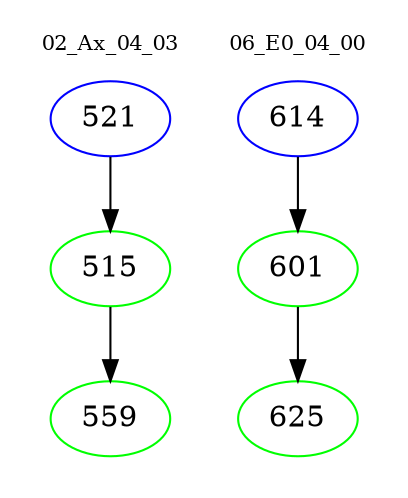 digraph{
subgraph cluster_0 {
color = white
label = "02_Ax_04_03";
fontsize=10;
T0_521 [label="521", color="blue"]
T0_521 -> T0_515 [color="black"]
T0_515 [label="515", color="green"]
T0_515 -> T0_559 [color="black"]
T0_559 [label="559", color="green"]
}
subgraph cluster_1 {
color = white
label = "06_E0_04_00";
fontsize=10;
T1_614 [label="614", color="blue"]
T1_614 -> T1_601 [color="black"]
T1_601 [label="601", color="green"]
T1_601 -> T1_625 [color="black"]
T1_625 [label="625", color="green"]
}
}
